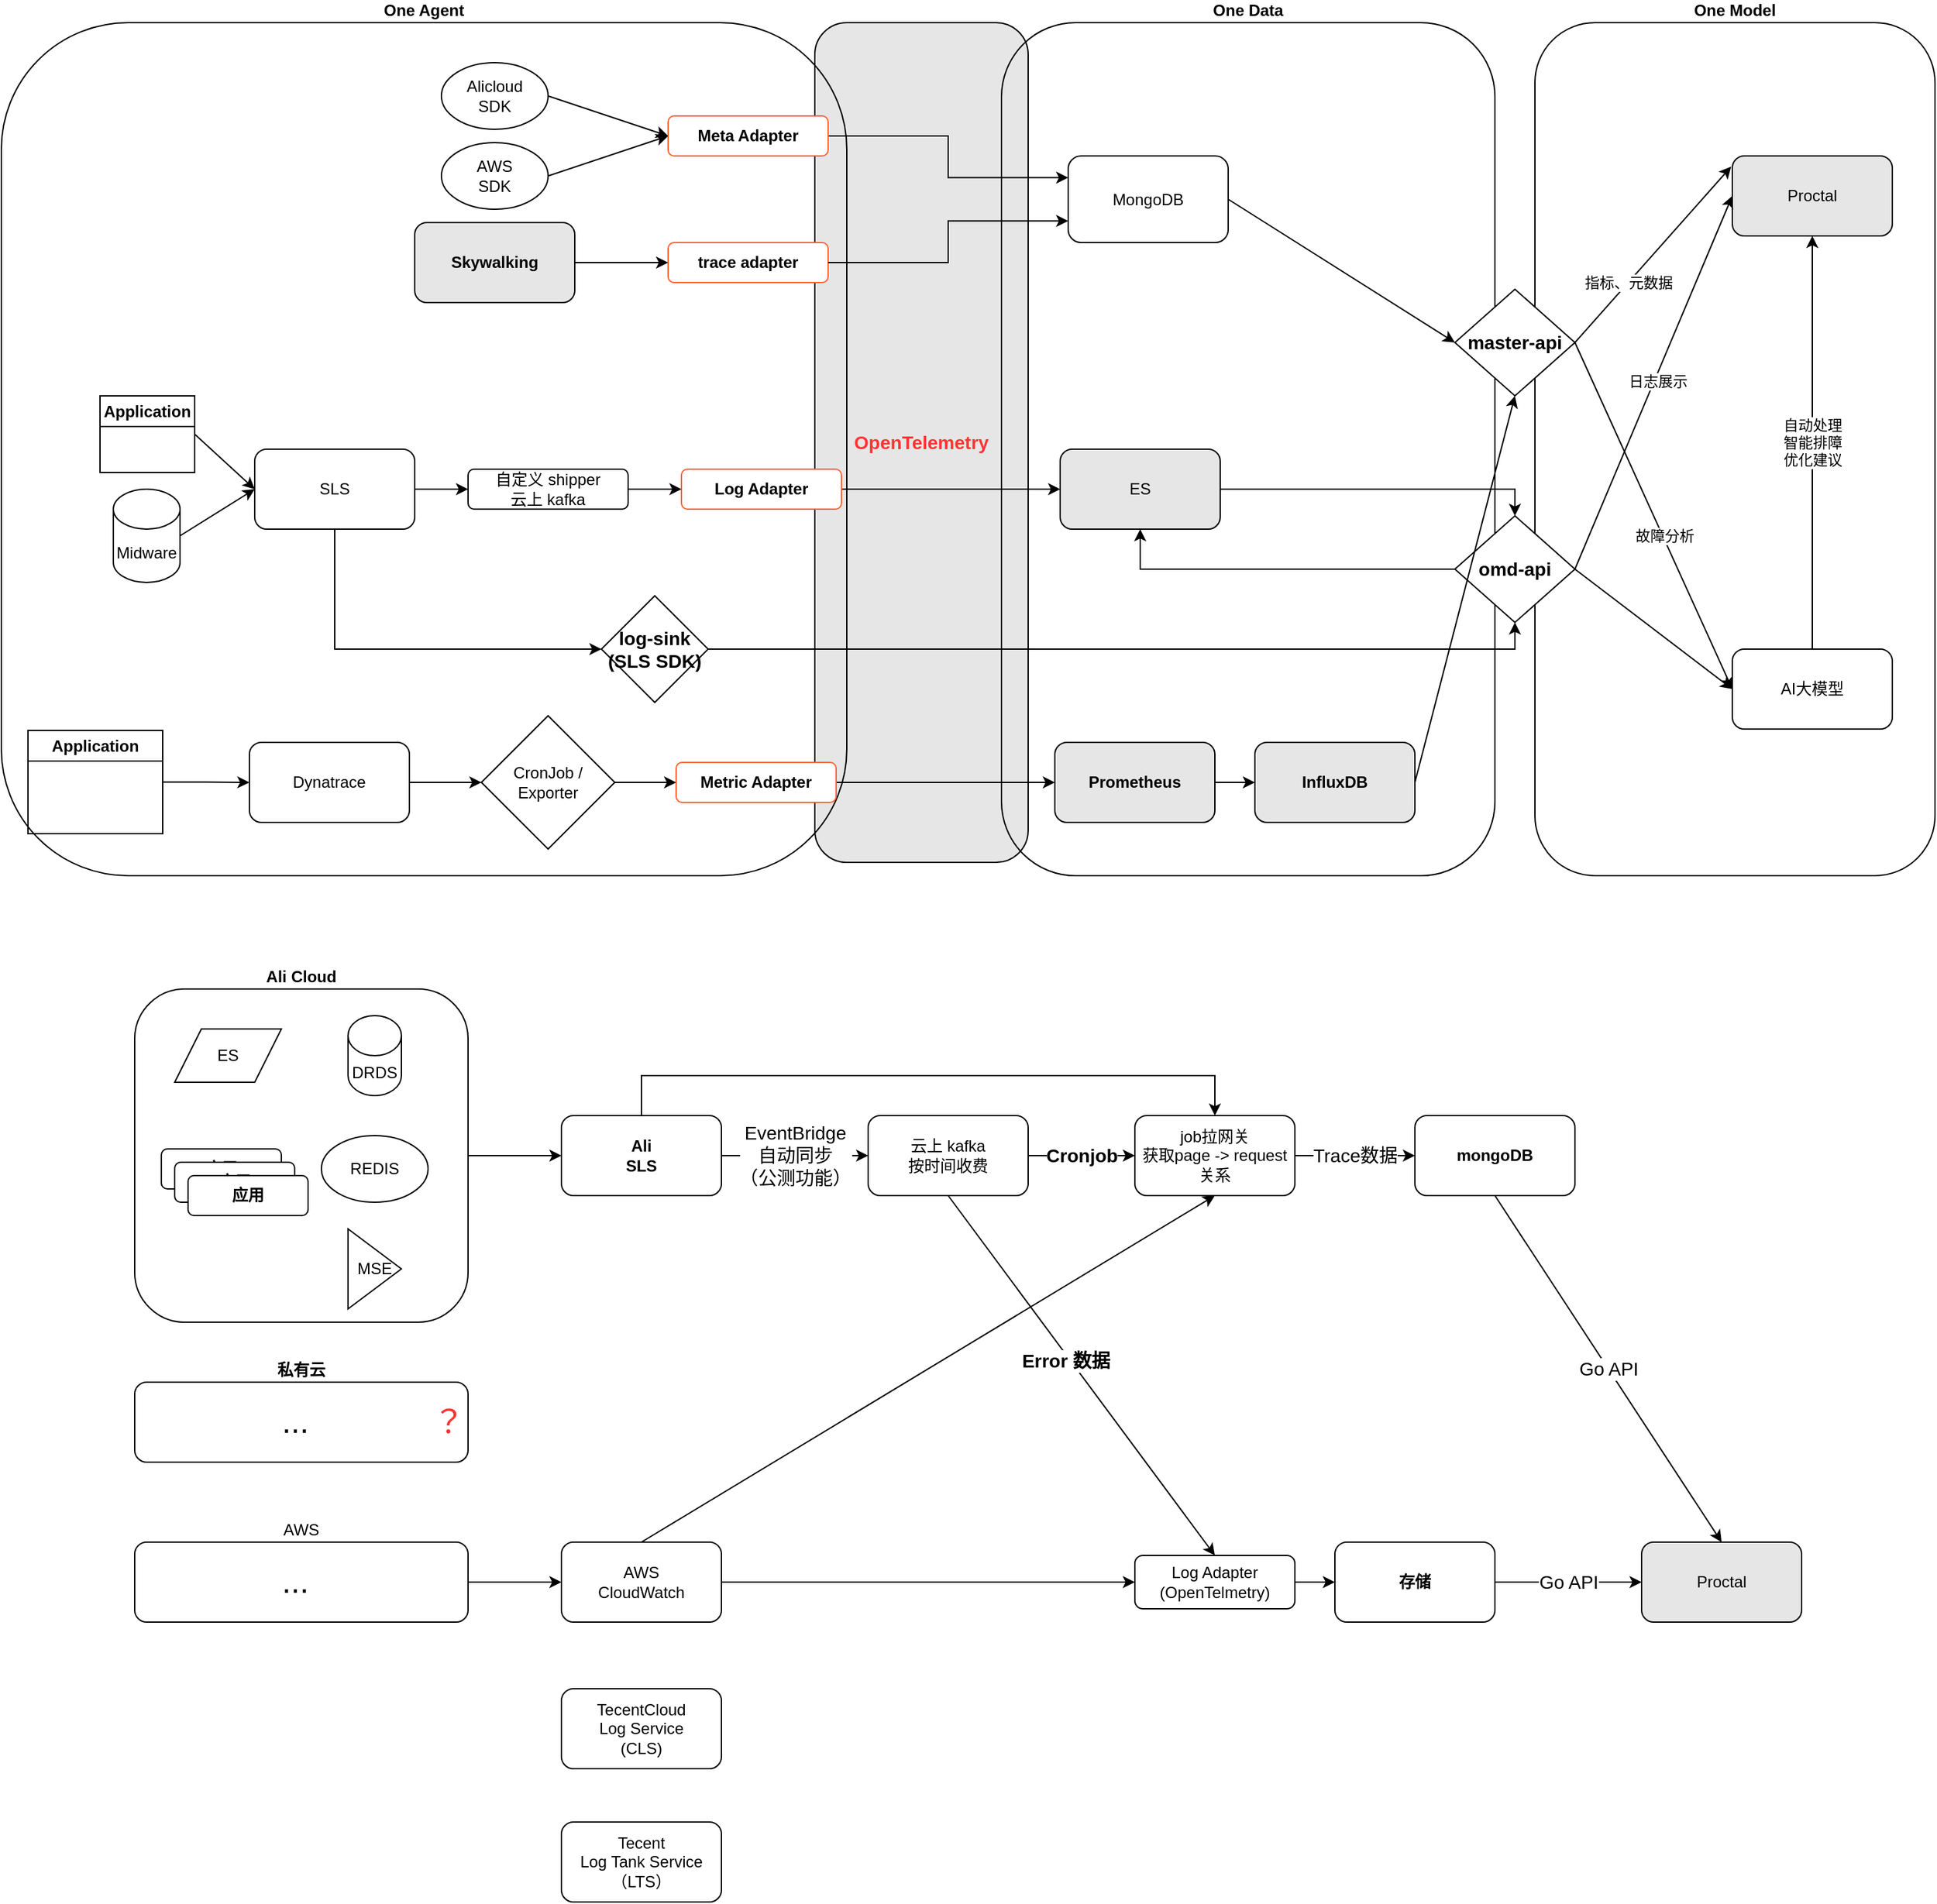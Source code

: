 <mxfile version="21.6.6" type="github">
  <diagram name="第 1 页" id="N1-KNFquu0YFQFn82y0o">
    <mxGraphModel dx="1802" dy="830" grid="1" gridSize="10" guides="0" tooltips="1" connect="1" arrows="1" fold="1" page="1" pageScale="1" pageWidth="827" pageHeight="1169" math="0" shadow="0">
      <root>
        <mxCell id="0" />
        <mxCell id="1" parent="0" />
        <mxCell id="Kcm9yG_U1b7y-MvVWpOY-38" style="edgeStyle=orthogonalEdgeStyle;rounded=0;orthogonalLoop=1;jettySize=auto;html=1;exitX=1;exitY=0.5;exitDx=0;exitDy=0;entryX=0;entryY=0.5;entryDx=0;entryDy=0;" parent="1" source="Kcm9yG_U1b7y-MvVWpOY-37" target="Kcm9yG_U1b7y-MvVWpOY-4" edge="1">
          <mxGeometry relative="1" as="geometry" />
        </mxCell>
        <mxCell id="Kcm9yG_U1b7y-MvVWpOY-37" value="Ali Cloud" style="rounded=1;whiteSpace=wrap;html=1;fillColor=none;labelPosition=center;verticalLabelPosition=top;align=center;verticalAlign=bottom;fontStyle=1" parent="1" vertex="1">
          <mxGeometry x="220" y="745" width="250" height="250" as="geometry" />
        </mxCell>
        <mxCell id="QkV-Cp4CuRcncDUJaHf6-18" value="OpenTelemetry" style="rounded=1;whiteSpace=wrap;html=1;fillColor=#E6E6E6;fontColor=#FF3333;fontStyle=1;fontSize=14;" parent="1" vertex="1">
          <mxGeometry x="730" y="20" width="160" height="630" as="geometry" />
        </mxCell>
        <mxCell id="QkV-Cp4CuRcncDUJaHf6-42" value="One Agent" style="rounded=1;whiteSpace=wrap;html=1;fillColor=none;labelPosition=center;verticalLabelPosition=top;align=center;verticalAlign=bottom;fontStyle=1" parent="1" vertex="1">
          <mxGeometry x="120" y="20" width="634" height="640" as="geometry" />
        </mxCell>
        <mxCell id="QkV-Cp4CuRcncDUJaHf6-33" value="One Data" style="rounded=1;whiteSpace=wrap;html=1;fillColor=none;labelPosition=center;verticalLabelPosition=top;align=center;verticalAlign=bottom;fontStyle=1;movable=1;resizable=1;rotatable=1;deletable=1;editable=1;locked=0;connectable=1;" parent="1" vertex="1">
          <mxGeometry x="870" y="20" width="370" height="640" as="geometry" />
        </mxCell>
        <mxCell id="QkV-Cp4CuRcncDUJaHf6-23" style="edgeStyle=orthogonalEdgeStyle;rounded=0;orthogonalLoop=1;jettySize=auto;html=1;exitX=1;exitY=0.5;exitDx=0;exitDy=0;entryX=0;entryY=0.5;entryDx=0;entryDy=0;" parent="1" source="QkV-Cp4CuRcncDUJaHf6-11" target="Uf4ihw__WMp9rh9Pb5De-17" edge="1">
          <mxGeometry relative="1" as="geometry">
            <mxPoint x="466" y="590" as="targetPoint" />
          </mxGeometry>
        </mxCell>
        <mxCell id="QkV-Cp4CuRcncDUJaHf6-11" value="Dynatrace" style="rounded=1;whiteSpace=wrap;html=1;" parent="1" vertex="1">
          <mxGeometry x="306" y="560" width="120" height="60" as="geometry" />
        </mxCell>
        <mxCell id="QkV-Cp4CuRcncDUJaHf6-15" style="edgeStyle=orthogonalEdgeStyle;rounded=0;orthogonalLoop=1;jettySize=auto;html=1;exitX=1;exitY=0.5;exitDx=0;exitDy=0;entryX=0;entryY=0.5;entryDx=0;entryDy=0;" parent="1" source="QkV-Cp4CuRcncDUJaHf6-14" target="QkV-Cp4CuRcncDUJaHf6-11" edge="1">
          <mxGeometry relative="1" as="geometry" />
        </mxCell>
        <mxCell id="QkV-Cp4CuRcncDUJaHf6-14" value="Application" style="swimlane;whiteSpace=wrap;html=1;" parent="1" vertex="1">
          <mxGeometry x="140" y="551" width="101" height="77.5" as="geometry" />
        </mxCell>
        <mxCell id="QkV-Cp4CuRcncDUJaHf6-58" style="edgeStyle=orthogonalEdgeStyle;rounded=0;orthogonalLoop=1;jettySize=auto;html=1;exitX=1;exitY=0.5;exitDx=0;exitDy=0;entryX=0;entryY=0.5;entryDx=0;entryDy=0;" parent="1" source="QkV-Cp4CuRcncDUJaHf6-19" target="QkV-Cp4CuRcncDUJaHf6-65" edge="1">
          <mxGeometry relative="1" as="geometry">
            <mxPoint x="800" y="590" as="targetPoint" />
          </mxGeometry>
        </mxCell>
        <mxCell id="QkV-Cp4CuRcncDUJaHf6-19" value="Metric Adapter" style="rounded=1;whiteSpace=wrap;html=1;fontStyle=1;strokeColor=#FF6130;" parent="1" vertex="1">
          <mxGeometry x="626" y="575" width="120" height="30" as="geometry" />
        </mxCell>
        <mxCell id="QkV-Cp4CuRcncDUJaHf6-24" style="edgeStyle=orthogonalEdgeStyle;rounded=0;orthogonalLoop=1;jettySize=auto;html=1;exitX=1;exitY=0.5;exitDx=0;exitDy=0;" parent="1" source="Uf4ihw__WMp9rh9Pb5De-17" target="QkV-Cp4CuRcncDUJaHf6-19" edge="1">
          <mxGeometry relative="1" as="geometry">
            <mxPoint x="586" y="590" as="sourcePoint" />
          </mxGeometry>
        </mxCell>
        <mxCell id="QkV-Cp4CuRcncDUJaHf6-35" value="One Model" style="rounded=1;whiteSpace=wrap;html=1;fillColor=none;labelPosition=center;verticalLabelPosition=top;align=center;verticalAlign=bottom;fontStyle=1" parent="1" vertex="1">
          <mxGeometry x="1270" y="20" width="300" height="640" as="geometry" />
        </mxCell>
        <mxCell id="QkV-Cp4CuRcncDUJaHf6-45" style="rounded=0;orthogonalLoop=1;jettySize=auto;html=1;exitX=1;exitY=0.5;exitDx=0;exitDy=0;entryX=0;entryY=0.5;entryDx=0;entryDy=0;" parent="1" source="Uf4ihw__WMp9rh9Pb5De-23" target="QkV-Cp4CuRcncDUJaHf6-44" edge="1">
          <mxGeometry relative="1" as="geometry">
            <mxPoint x="1310" y="370" as="sourcePoint" />
          </mxGeometry>
        </mxCell>
        <mxCell id="QkV-Cp4CuRcncDUJaHf6-39" value="Proctal" style="rounded=1;whiteSpace=wrap;html=1;fillColor=#E6E6E6;" parent="1" vertex="1">
          <mxGeometry x="1418" y="120" width="120" height="60" as="geometry" />
        </mxCell>
        <mxCell id="QkV-Cp4CuRcncDUJaHf6-47" value="自动处理&lt;br&gt;智能排障&lt;br&gt;优化建议" style="edgeStyle=orthogonalEdgeStyle;rounded=0;orthogonalLoop=1;jettySize=auto;html=1;exitX=0.5;exitY=0;exitDx=0;exitDy=0;entryX=0.5;entryY=1;entryDx=0;entryDy=0;" parent="1" source="QkV-Cp4CuRcncDUJaHf6-44" target="QkV-Cp4CuRcncDUJaHf6-39" edge="1">
          <mxGeometry relative="1" as="geometry" />
        </mxCell>
        <mxCell id="QkV-Cp4CuRcncDUJaHf6-44" value="AI大模型" style="rounded=1;whiteSpace=wrap;html=1;" parent="1" vertex="1">
          <mxGeometry x="1418" y="490" width="120" height="60" as="geometry" />
        </mxCell>
        <mxCell id="Uf4ihw__WMp9rh9Pb5De-7" style="edgeStyle=orthogonalEdgeStyle;rounded=0;orthogonalLoop=1;jettySize=auto;html=1;exitX=1;exitY=0.5;exitDx=0;exitDy=0;entryX=0;entryY=0.5;entryDx=0;entryDy=0;" edge="1" parent="1" source="QkV-Cp4CuRcncDUJaHf6-65" target="QkV-Cp4CuRcncDUJaHf6-66">
          <mxGeometry relative="1" as="geometry" />
        </mxCell>
        <mxCell id="QkV-Cp4CuRcncDUJaHf6-65" value="Prometheus" style="rounded=1;whiteSpace=wrap;html=1;fontStyle=1;fillColor=#E6E6E6;" parent="1" vertex="1">
          <mxGeometry x="910" y="560" width="120" height="60" as="geometry" />
        </mxCell>
        <mxCell id="QkV-Cp4CuRcncDUJaHf6-66" value="InfluxDB" style="rounded=1;whiteSpace=wrap;html=1;fontStyle=1;fillColor=#E6E6E6;" parent="1" vertex="1">
          <mxGeometry x="1060" y="560" width="120" height="60" as="geometry" />
        </mxCell>
        <mxCell id="Uf4ihw__WMp9rh9Pb5De-8" style="edgeStyle=orthogonalEdgeStyle;rounded=0;orthogonalLoop=1;jettySize=auto;html=1;exitX=1;exitY=0.5;exitDx=0;exitDy=0;entryX=0;entryY=0.5;entryDx=0;entryDy=0;" edge="1" parent="1" source="QkV-Cp4CuRcncDUJaHf6-1" target="LD9HQeWfLgGW2fzm7d1R-2">
          <mxGeometry relative="1" as="geometry" />
        </mxCell>
        <mxCell id="Uf4ihw__WMp9rh9Pb5De-21" style="edgeStyle=orthogonalEdgeStyle;rounded=0;orthogonalLoop=1;jettySize=auto;html=1;exitX=0.5;exitY=1;exitDx=0;exitDy=0;entryX=0;entryY=0.5;entryDx=0;entryDy=0;" edge="1" parent="1" source="QkV-Cp4CuRcncDUJaHf6-1" target="Uf4ihw__WMp9rh9Pb5De-20">
          <mxGeometry relative="1" as="geometry" />
        </mxCell>
        <mxCell id="QkV-Cp4CuRcncDUJaHf6-1" value="SLS" style="rounded=1;whiteSpace=wrap;html=1;fontStyle=0" parent="1" vertex="1">
          <mxGeometry x="310" y="340" width="120" height="60" as="geometry" />
        </mxCell>
        <mxCell id="Uf4ihw__WMp9rh9Pb5De-30" style="edgeStyle=orthogonalEdgeStyle;rounded=0;orthogonalLoop=1;jettySize=auto;html=1;exitX=1;exitY=0.5;exitDx=0;exitDy=0;entryX=0.5;entryY=0;entryDx=0;entryDy=0;" edge="1" parent="1" source="QkV-Cp4CuRcncDUJaHf6-67" target="Uf4ihw__WMp9rh9Pb5De-23">
          <mxGeometry relative="1" as="geometry" />
        </mxCell>
        <mxCell id="QkV-Cp4CuRcncDUJaHf6-67" value="ES" style="rounded=1;whiteSpace=wrap;html=1;fillColor=#E6E6E6;" parent="1" vertex="1">
          <mxGeometry x="914" y="340" width="120" height="60" as="geometry" />
        </mxCell>
        <mxCell id="QkV-Cp4CuRcncDUJaHf6-69" style="edgeStyle=orthogonalEdgeStyle;rounded=0;orthogonalLoop=1;jettySize=auto;html=1;exitX=1;exitY=0.5;exitDx=0;exitDy=0;entryX=0;entryY=0.5;entryDx=0;entryDy=0;" parent="1" source="LD9HQeWfLgGW2fzm7d1R-1" target="QkV-Cp4CuRcncDUJaHf6-67" edge="1">
          <mxGeometry relative="1" as="geometry">
            <mxPoint x="780" y="283" as="sourcePoint" />
          </mxGeometry>
        </mxCell>
        <mxCell id="LD9HQeWfLgGW2fzm7d1R-1" value="Log Adapter" style="rounded=1;whiteSpace=wrap;html=1;fontStyle=1;strokeColor=#FF6130;" parent="1" vertex="1">
          <mxGeometry x="630" y="355" width="120" height="30" as="geometry" />
        </mxCell>
        <mxCell id="LD9HQeWfLgGW2fzm7d1R-9" style="edgeStyle=orthogonalEdgeStyle;rounded=0;orthogonalLoop=1;jettySize=auto;html=1;exitX=1;exitY=0.5;exitDx=0;exitDy=0;entryX=0;entryY=0.5;entryDx=0;entryDy=0;" parent="1" source="LD9HQeWfLgGW2fzm7d1R-2" target="LD9HQeWfLgGW2fzm7d1R-1" edge="1">
          <mxGeometry relative="1" as="geometry" />
        </mxCell>
        <mxCell id="LD9HQeWfLgGW2fzm7d1R-2" value="自定义 shipper&lt;br&gt;云上 kafka" style="rounded=1;whiteSpace=wrap;html=1;" parent="1" vertex="1">
          <mxGeometry x="470" y="355" width="120" height="30" as="geometry" />
        </mxCell>
        <mxCell id="QkV-Cp4CuRcncDUJaHf6-59" value="Skywalking" style="rounded=1;whiteSpace=wrap;html=1;fontStyle=1;fillColor=#E6E6E6;" parent="1" vertex="1">
          <mxGeometry x="430" y="170" width="120" height="60" as="geometry" />
        </mxCell>
        <mxCell id="QkV-Cp4CuRcncDUJaHf6-61" value="trace adapter" style="rounded=1;whiteSpace=wrap;html=1;fontStyle=1;strokeColor=#FF6130;" parent="1" vertex="1">
          <mxGeometry x="620" y="185" width="120" height="30" as="geometry" />
        </mxCell>
        <mxCell id="Uf4ihw__WMp9rh9Pb5De-26" style="rounded=0;orthogonalLoop=1;jettySize=auto;html=1;exitX=1;exitY=0.5;exitDx=0;exitDy=0;entryX=-0.007;entryY=0.133;entryDx=0;entryDy=0;entryPerimeter=0;" edge="1" parent="1" source="Uf4ihw__WMp9rh9Pb5De-34" target="QkV-Cp4CuRcncDUJaHf6-39">
          <mxGeometry relative="1" as="geometry">
            <mxPoint x="1300" y="152" as="sourcePoint" />
          </mxGeometry>
        </mxCell>
        <mxCell id="Uf4ihw__WMp9rh9Pb5De-37" value="指标、元数据" style="edgeLabel;html=1;align=center;verticalAlign=middle;resizable=0;points=[];" vertex="1" connectable="0" parent="Uf4ihw__WMp9rh9Pb5De-26">
          <mxGeometry x="-0.328" y="-1" relative="1" as="geometry">
            <mxPoint y="-1" as="offset" />
          </mxGeometry>
        </mxCell>
        <mxCell id="QkV-Cp4CuRcncDUJaHf6-64" value="MongoDB" style="rounded=1;whiteSpace=wrap;html=1;" parent="1" vertex="1">
          <mxGeometry x="920" y="120" width="120" height="65" as="geometry" />
        </mxCell>
        <mxCell id="QkV-Cp4CuRcncDUJaHf6-62" style="edgeStyle=orthogonalEdgeStyle;rounded=0;orthogonalLoop=1;jettySize=auto;html=1;exitX=1;exitY=0.5;exitDx=0;exitDy=0;entryX=0;entryY=0.5;entryDx=0;entryDy=0;" parent="1" source="QkV-Cp4CuRcncDUJaHf6-59" target="QkV-Cp4CuRcncDUJaHf6-61" edge="1">
          <mxGeometry relative="1" as="geometry" />
        </mxCell>
        <mxCell id="QkV-Cp4CuRcncDUJaHf6-70" style="edgeStyle=orthogonalEdgeStyle;rounded=0;orthogonalLoop=1;jettySize=auto;html=1;exitX=1;exitY=0.5;exitDx=0;exitDy=0;entryX=0;entryY=0.75;entryDx=0;entryDy=0;" parent="1" source="QkV-Cp4CuRcncDUJaHf6-61" target="QkV-Cp4CuRcncDUJaHf6-64" edge="1">
          <mxGeometry relative="1" as="geometry" />
        </mxCell>
        <mxCell id="QkV-Cp4CuRcncDUJaHf6-71" style="rounded=0;orthogonalLoop=1;jettySize=auto;html=1;exitX=1;exitY=0.5;exitDx=0;exitDy=0;entryX=0;entryY=0.5;entryDx=0;entryDy=0;" parent="1" source="QkV-Cp4CuRcncDUJaHf6-64" target="Uf4ihw__WMp9rh9Pb5De-34" edge="1">
          <mxGeometry relative="1" as="geometry">
            <mxPoint x="1200" y="152" as="targetPoint" />
          </mxGeometry>
        </mxCell>
        <mxCell id="QkV-Cp4CuRcncDUJaHf6-54" style="edgeStyle=orthogonalEdgeStyle;rounded=0;orthogonalLoop=1;jettySize=auto;html=1;exitX=1;exitY=0.5;exitDx=0;exitDy=0;entryX=0;entryY=0.5;entryDx=0;entryDy=0;" parent="1" target="QkV-Cp4CuRcncDUJaHf6-53" edge="1">
          <mxGeometry relative="1" as="geometry">
            <mxPoint x="1140" y="513" as="sourcePoint" />
          </mxGeometry>
        </mxCell>
        <mxCell id="Kcm9yG_U1b7y-MvVWpOY-3" value="ES" style="shape=parallelogram;perimeter=parallelogramPerimeter;whiteSpace=wrap;html=1;fixedSize=1;container=0;" parent="1" vertex="1">
          <mxGeometry x="250" y="775" width="80" height="40" as="geometry" />
        </mxCell>
        <mxCell id="Kcm9yG_U1b7y-MvVWpOY-56" style="edgeStyle=orthogonalEdgeStyle;rounded=0;orthogonalLoop=1;jettySize=auto;html=1;exitX=0.5;exitY=0;exitDx=0;exitDy=0;entryX=0.5;entryY=0;entryDx=0;entryDy=0;" parent="1" source="Kcm9yG_U1b7y-MvVWpOY-4" target="Kcm9yG_U1b7y-MvVWpOY-32" edge="1">
          <mxGeometry relative="1" as="geometry">
            <Array as="points">
              <mxPoint x="600" y="810" />
              <mxPoint x="1030" y="810" />
            </Array>
          </mxGeometry>
        </mxCell>
        <mxCell id="Kcm9yG_U1b7y-MvVWpOY-4" value="Ali&lt;br&gt;SLS" style="rounded=1;whiteSpace=wrap;html=1;fontStyle=1" parent="1" vertex="1">
          <mxGeometry x="540" y="840" width="120" height="60" as="geometry" />
        </mxCell>
        <mxCell id="Kcm9yG_U1b7y-MvVWpOY-5" value="DRDS" style="shape=cylinder3;whiteSpace=wrap;html=1;boundedLbl=1;backgroundOutline=1;size=15;" parent="1" vertex="1">
          <mxGeometry x="380" y="765" width="40" height="60" as="geometry" />
        </mxCell>
        <mxCell id="Kcm9yG_U1b7y-MvVWpOY-6" value="REDIS" style="ellipse;whiteSpace=wrap;html=1;" parent="1" vertex="1">
          <mxGeometry x="360" y="855" width="80" height="50" as="geometry" />
        </mxCell>
        <mxCell id="Kcm9yG_U1b7y-MvVWpOY-7" value="MSE" style="triangle;whiteSpace=wrap;html=1;" parent="1" vertex="1">
          <mxGeometry x="380" y="925" width="40" height="60" as="geometry" />
        </mxCell>
        <mxCell id="Kcm9yG_U1b7y-MvVWpOY-11" value="EventBridge&lt;br style=&quot;font-size: 14px;&quot;&gt;自动同步&lt;br style=&quot;font-size: 14px;&quot;&gt;（公测功能）" style="edgeStyle=orthogonalEdgeStyle;rounded=0;orthogonalLoop=1;jettySize=auto;html=1;exitX=1;exitY=0.5;exitDx=0;exitDy=0;entryX=0;entryY=0.5;entryDx=0;entryDy=0;fontSize=14;" parent="1" source="Kcm9yG_U1b7y-MvVWpOY-4" target="Kcm9yG_U1b7y-MvVWpOY-14" edge="1">
          <mxGeometry relative="1" as="geometry">
            <mxPoint x="690" y="970" as="targetPoint" />
          </mxGeometry>
        </mxCell>
        <mxCell id="Kcm9yG_U1b7y-MvVWpOY-47" value="&lt;font style=&quot;font-size: 14px;&quot;&gt;Go API&lt;/font&gt;" style="edgeStyle=orthogonalEdgeStyle;rounded=0;orthogonalLoop=1;jettySize=auto;html=1;entryX=0;entryY=0.5;entryDx=0;entryDy=0;exitX=1;exitY=0.5;exitDx=0;exitDy=0;" parent="1" source="Kcm9yG_U1b7y-MvVWpOY-58" target="Kcm9yG_U1b7y-MvVWpOY-46" edge="1">
          <mxGeometry relative="1" as="geometry">
            <mxPoint x="1230" y="1190" as="sourcePoint" />
          </mxGeometry>
        </mxCell>
        <mxCell id="Kcm9yG_U1b7y-MvVWpOY-59" style="edgeStyle=orthogonalEdgeStyle;rounded=0;orthogonalLoop=1;jettySize=auto;html=1;exitX=1;exitY=0.5;exitDx=0;exitDy=0;entryX=0;entryY=0.5;entryDx=0;entryDy=0;" parent="1" source="Kcm9yG_U1b7y-MvVWpOY-12" target="Kcm9yG_U1b7y-MvVWpOY-58" edge="1">
          <mxGeometry relative="1" as="geometry" />
        </mxCell>
        <mxCell id="Kcm9yG_U1b7y-MvVWpOY-12" value="Log Adapter&lt;br&gt;(OpenTelmetry)" style="rounded=1;whiteSpace=wrap;html=1;" parent="1" vertex="1">
          <mxGeometry x="970" y="1170" width="120" height="40" as="geometry" />
        </mxCell>
        <mxCell id="Kcm9yG_U1b7y-MvVWpOY-13" style="rounded=0;orthogonalLoop=1;jettySize=auto;html=1;exitX=0.5;exitY=1;exitDx=0;exitDy=0;entryX=0.5;entryY=0;entryDx=0;entryDy=0;" parent="1" source="Kcm9yG_U1b7y-MvVWpOY-14" target="Kcm9yG_U1b7y-MvVWpOY-12" edge="1">
          <mxGeometry relative="1" as="geometry" />
        </mxCell>
        <mxCell id="Kcm9yG_U1b7y-MvVWpOY-27" value="Error 数据" style="edgeLabel;html=1;align=center;verticalAlign=middle;resizable=0;points=[];fontStyle=1;fontSize=14;" parent="Kcm9yG_U1b7y-MvVWpOY-13" vertex="1" connectable="0">
          <mxGeometry x="-0.098" y="-4" relative="1" as="geometry">
            <mxPoint x="1" as="offset" />
          </mxGeometry>
        </mxCell>
        <mxCell id="Kcm9yG_U1b7y-MvVWpOY-33" value="Cronjob" style="edgeStyle=orthogonalEdgeStyle;rounded=0;orthogonalLoop=1;jettySize=auto;html=1;exitX=1;exitY=0.5;exitDx=0;exitDy=0;entryX=0;entryY=0.5;entryDx=0;entryDy=0;fontStyle=1;fontSize=14;" parent="1" source="Kcm9yG_U1b7y-MvVWpOY-14" target="Kcm9yG_U1b7y-MvVWpOY-32" edge="1">
          <mxGeometry relative="1" as="geometry" />
        </mxCell>
        <mxCell id="Kcm9yG_U1b7y-MvVWpOY-14" value="云上 kafka&lt;br&gt;按时间收费" style="rounded=1;whiteSpace=wrap;html=1;" parent="1" vertex="1">
          <mxGeometry x="770" y="840" width="120" height="60" as="geometry" />
        </mxCell>
        <mxCell id="Kcm9yG_U1b7y-MvVWpOY-17" value="" style="edgeStyle=orthogonalEdgeStyle;rounded=0;orthogonalLoop=1;jettySize=auto;html=1;exitX=1;exitY=0.5;exitDx=0;exitDy=0;entryX=0;entryY=0.5;entryDx=0;entryDy=0;fontSize=14;" parent="1" source="Kcm9yG_U1b7y-MvVWpOY-15" target="Kcm9yG_U1b7y-MvVWpOY-12" edge="1">
          <mxGeometry relative="1" as="geometry" />
        </mxCell>
        <mxCell id="Kcm9yG_U1b7y-MvVWpOY-57" style="rounded=0;orthogonalLoop=1;jettySize=auto;html=1;exitX=0.5;exitY=0;exitDx=0;exitDy=0;entryX=0.5;entryY=1;entryDx=0;entryDy=0;" parent="1" source="Kcm9yG_U1b7y-MvVWpOY-15" target="Kcm9yG_U1b7y-MvVWpOY-32" edge="1">
          <mxGeometry relative="1" as="geometry" />
        </mxCell>
        <mxCell id="Kcm9yG_U1b7y-MvVWpOY-15" value="AWS&lt;br&gt;CloudWatch" style="rounded=1;whiteSpace=wrap;html=1;fontStyle=0" parent="1" vertex="1">
          <mxGeometry x="540" y="1160" width="120" height="60" as="geometry" />
        </mxCell>
        <mxCell id="Kcm9yG_U1b7y-MvVWpOY-18" value="TecentCloud &lt;br&gt;Log Service&lt;br&gt;(CLS)" style="rounded=1;whiteSpace=wrap;html=1;fontStyle=0" parent="1" vertex="1">
          <mxGeometry x="540" y="1270" width="120" height="60" as="geometry" />
        </mxCell>
        <mxCell id="Kcm9yG_U1b7y-MvVWpOY-19" value="Tecent&lt;br&gt;Log Tank Service&lt;br&gt;（LTS）" style="rounded=1;whiteSpace=wrap;html=1;fontStyle=0" parent="1" vertex="1">
          <mxGeometry x="540" y="1370" width="120" height="60" as="geometry" />
        </mxCell>
        <mxCell id="Kcm9yG_U1b7y-MvVWpOY-21" value="应用" style="rounded=1;whiteSpace=wrap;html=1;fontStyle=1" parent="1" vertex="1">
          <mxGeometry x="240" y="865" width="90" height="30" as="geometry" />
        </mxCell>
        <mxCell id="Kcm9yG_U1b7y-MvVWpOY-30" value="应用" style="rounded=1;whiteSpace=wrap;html=1;fontStyle=1" parent="1" vertex="1">
          <mxGeometry x="250" y="875" width="90" height="30" as="geometry" />
        </mxCell>
        <mxCell id="Kcm9yG_U1b7y-MvVWpOY-31" value="应用" style="rounded=1;whiteSpace=wrap;html=1;fontStyle=1" parent="1" vertex="1">
          <mxGeometry x="260" y="885" width="90" height="30" as="geometry" />
        </mxCell>
        <mxCell id="Kcm9yG_U1b7y-MvVWpOY-36" value="Trace数据" style="edgeStyle=orthogonalEdgeStyle;rounded=0;orthogonalLoop=1;jettySize=auto;html=1;exitX=1;exitY=0.5;exitDx=0;exitDy=0;entryX=0;entryY=0.5;entryDx=0;entryDy=0;fontSize=14;" parent="1" source="Kcm9yG_U1b7y-MvVWpOY-32" target="Kcm9yG_U1b7y-MvVWpOY-35" edge="1">
          <mxGeometry relative="1" as="geometry" />
        </mxCell>
        <mxCell id="Kcm9yG_U1b7y-MvVWpOY-32" value="job拉网关&lt;br&gt;获取page -&amp;gt; request&lt;br&gt;关系" style="rounded=1;whiteSpace=wrap;html=1;" parent="1" vertex="1">
          <mxGeometry x="970" y="840" width="120" height="60" as="geometry" />
        </mxCell>
        <mxCell id="Kcm9yG_U1b7y-MvVWpOY-48" value="&lt;font style=&quot;font-size: 14px;&quot;&gt;Go API&lt;/font&gt;" style="rounded=0;orthogonalLoop=1;jettySize=auto;html=1;exitX=0.5;exitY=1;exitDx=0;exitDy=0;entryX=0.5;entryY=0;entryDx=0;entryDy=0;" parent="1" source="Kcm9yG_U1b7y-MvVWpOY-35" target="Kcm9yG_U1b7y-MvVWpOY-46" edge="1">
          <mxGeometry relative="1" as="geometry" />
        </mxCell>
        <mxCell id="Kcm9yG_U1b7y-MvVWpOY-35" value="mongoDB" style="rounded=1;whiteSpace=wrap;html=1;fontStyle=1" parent="1" vertex="1">
          <mxGeometry x="1180" y="840" width="120" height="60" as="geometry" />
        </mxCell>
        <mxCell id="Kcm9yG_U1b7y-MvVWpOY-39" value="私有云" style="rounded=1;whiteSpace=wrap;html=1;fillColor=none;labelPosition=center;verticalLabelPosition=top;align=center;verticalAlign=bottom;fontStyle=1" parent="1" vertex="1">
          <mxGeometry x="220" y="1040" width="250" height="60" as="geometry" />
        </mxCell>
        <mxCell id="Kcm9yG_U1b7y-MvVWpOY-44" style="edgeStyle=orthogonalEdgeStyle;rounded=0;orthogonalLoop=1;jettySize=auto;html=1;exitX=1;exitY=0.5;exitDx=0;exitDy=0;entryX=0;entryY=0.5;entryDx=0;entryDy=0;" parent="1" source="Kcm9yG_U1b7y-MvVWpOY-41" target="Kcm9yG_U1b7y-MvVWpOY-15" edge="1">
          <mxGeometry relative="1" as="geometry" />
        </mxCell>
        <mxCell id="Kcm9yG_U1b7y-MvVWpOY-41" value="AWS" style="rounded=1;whiteSpace=wrap;html=1;fillColor=none;labelPosition=center;verticalLabelPosition=top;align=center;verticalAlign=bottom;fontStyle=0" parent="1" vertex="1">
          <mxGeometry x="220" y="1160" width="250" height="60" as="geometry" />
        </mxCell>
        <mxCell id="Kcm9yG_U1b7y-MvVWpOY-42" value="&lt;font style=&quot;font-size: 24px;&quot;&gt;...&lt;/font&gt;" style="text;html=1;align=center;verticalAlign=middle;resizable=0;points=[];autosize=1;strokeColor=none;fillColor=none;" parent="1" vertex="1">
          <mxGeometry x="320" y="1050" width="40" height="40" as="geometry" />
        </mxCell>
        <mxCell id="Kcm9yG_U1b7y-MvVWpOY-43" value="&lt;font style=&quot;font-size: 24px;&quot;&gt;...&lt;/font&gt;" style="text;html=1;align=center;verticalAlign=middle;resizable=0;points=[];autosize=1;strokeColor=none;fillColor=none;" parent="1" vertex="1">
          <mxGeometry x="320" y="1170" width="40" height="40" as="geometry" />
        </mxCell>
        <mxCell id="Kcm9yG_U1b7y-MvVWpOY-46" value="Proctal" style="rounded=1;whiteSpace=wrap;html=1;fillColor=#E6E6E6;" parent="1" vertex="1">
          <mxGeometry x="1350" y="1160" width="120" height="60" as="geometry" />
        </mxCell>
        <mxCell id="Kcm9yG_U1b7y-MvVWpOY-52" value="&lt;font color=&quot;#ff3333&quot; style=&quot;font-size: 24px;&quot;&gt;？&lt;/font&gt;" style="text;html=1;align=center;verticalAlign=middle;resizable=0;points=[];autosize=1;strokeColor=none;fillColor=none;" parent="1" vertex="1">
          <mxGeometry x="430" y="1050" width="50" height="40" as="geometry" />
        </mxCell>
        <mxCell id="Kcm9yG_U1b7y-MvVWpOY-58" value="存储" style="rounded=1;whiteSpace=wrap;html=1;fontStyle=1" parent="1" vertex="1">
          <mxGeometry x="1120" y="1160" width="120" height="60" as="geometry" />
        </mxCell>
        <mxCell id="Uf4ihw__WMp9rh9Pb5De-25" style="edgeStyle=orthogonalEdgeStyle;rounded=0;orthogonalLoop=1;jettySize=auto;html=1;exitX=1;exitY=0.5;exitDx=0;exitDy=0;entryX=0;entryY=0.25;entryDx=0;entryDy=0;" edge="1" parent="1" source="Uf4ihw__WMp9rh9Pb5De-1" target="QkV-Cp4CuRcncDUJaHf6-64">
          <mxGeometry relative="1" as="geometry" />
        </mxCell>
        <mxCell id="Uf4ihw__WMp9rh9Pb5De-1" value="Meta Adapter" style="rounded=1;whiteSpace=wrap;html=1;fontStyle=1;strokeColor=#FF6130;" vertex="1" parent="1">
          <mxGeometry x="620" y="90" width="120" height="30" as="geometry" />
        </mxCell>
        <mxCell id="Uf4ihw__WMp9rh9Pb5De-5" style="rounded=0;orthogonalLoop=1;jettySize=auto;html=1;exitX=1;exitY=0.5;exitDx=0;exitDy=0;entryX=0;entryY=0.5;entryDx=0;entryDy=0;" edge="1" parent="1" source="Uf4ihw__WMp9rh9Pb5De-13" target="Uf4ihw__WMp9rh9Pb5De-1">
          <mxGeometry relative="1" as="geometry">
            <mxPoint x="530" y="77.5" as="sourcePoint" />
          </mxGeometry>
        </mxCell>
        <mxCell id="Uf4ihw__WMp9rh9Pb5De-6" style="rounded=0;orthogonalLoop=1;jettySize=auto;html=1;exitX=1;exitY=0.5;exitDx=0;exitDy=0;entryX=0;entryY=0.5;entryDx=0;entryDy=0;" edge="1" parent="1" source="Uf4ihw__WMp9rh9Pb5De-14" target="Uf4ihw__WMp9rh9Pb5De-1">
          <mxGeometry relative="1" as="geometry">
            <mxPoint x="541" y="138.75" as="sourcePoint" />
          </mxGeometry>
        </mxCell>
        <mxCell id="Uf4ihw__WMp9rh9Pb5De-12" style="rounded=0;orthogonalLoop=1;jettySize=auto;html=1;exitX=1;exitY=0.5;exitDx=0;exitDy=0;exitPerimeter=0;entryX=0;entryY=0.5;entryDx=0;entryDy=0;" edge="1" parent="1" source="Uf4ihw__WMp9rh9Pb5De-9" target="QkV-Cp4CuRcncDUJaHf6-1">
          <mxGeometry relative="1" as="geometry">
            <mxPoint x="310" y="400" as="targetPoint" />
          </mxGeometry>
        </mxCell>
        <mxCell id="Uf4ihw__WMp9rh9Pb5De-9" value="Midware" style="shape=cylinder3;whiteSpace=wrap;html=1;boundedLbl=1;backgroundOutline=1;size=15;" vertex="1" parent="1">
          <mxGeometry x="204" y="370" width="50" height="70" as="geometry" />
        </mxCell>
        <mxCell id="Uf4ihw__WMp9rh9Pb5De-11" style="rounded=0;orthogonalLoop=1;jettySize=auto;html=1;exitX=1;exitY=0.5;exitDx=0;exitDy=0;entryX=0;entryY=0.5;entryDx=0;entryDy=0;" edge="1" parent="1" source="Uf4ihw__WMp9rh9Pb5De-10" target="QkV-Cp4CuRcncDUJaHf6-1">
          <mxGeometry relative="1" as="geometry" />
        </mxCell>
        <mxCell id="Uf4ihw__WMp9rh9Pb5De-10" value="Application" style="swimlane;whiteSpace=wrap;html=1;" vertex="1" parent="1">
          <mxGeometry x="194" y="300" width="71" height="57.5" as="geometry" />
        </mxCell>
        <mxCell id="Uf4ihw__WMp9rh9Pb5De-13" value="Alicloud&lt;br&gt;SDK" style="ellipse;whiteSpace=wrap;html=1;" vertex="1" parent="1">
          <mxGeometry x="450" y="50" width="80" height="50" as="geometry" />
        </mxCell>
        <mxCell id="Uf4ihw__WMp9rh9Pb5De-14" value="AWS&lt;br&gt;SDK" style="ellipse;whiteSpace=wrap;html=1;" vertex="1" parent="1">
          <mxGeometry x="450" y="110" width="80" height="50" as="geometry" />
        </mxCell>
        <mxCell id="Uf4ihw__WMp9rh9Pb5De-17" value="CronJob /&lt;br style=&quot;border-color: var(--border-color);&quot;&gt;Exporter" style="rhombus;whiteSpace=wrap;html=1;" vertex="1" parent="1">
          <mxGeometry x="480" y="540" width="100" height="100" as="geometry" />
        </mxCell>
        <mxCell id="Uf4ihw__WMp9rh9Pb5De-20" value="&lt;font style=&quot;font-size: 14px;&quot;&gt;log-sink&lt;br&gt;(SLS SDK)&lt;br&gt;&lt;/font&gt;" style="rhombus;whiteSpace=wrap;html=1;fontStyle=1" vertex="1" parent="1">
          <mxGeometry x="570" y="450" width="80" height="80" as="geometry" />
        </mxCell>
        <mxCell id="Uf4ihw__WMp9rh9Pb5De-22" style="edgeStyle=orthogonalEdgeStyle;rounded=0;orthogonalLoop=1;jettySize=auto;html=1;exitX=1;exitY=0.5;exitDx=0;exitDy=0;entryX=0.5;entryY=1;entryDx=0;entryDy=0;" edge="1" parent="1" source="Uf4ihw__WMp9rh9Pb5De-20" target="Uf4ihw__WMp9rh9Pb5De-23">
          <mxGeometry relative="1" as="geometry" />
        </mxCell>
        <mxCell id="Uf4ihw__WMp9rh9Pb5De-29" style="edgeStyle=orthogonalEdgeStyle;rounded=0;orthogonalLoop=1;jettySize=auto;html=1;exitX=0;exitY=0.5;exitDx=0;exitDy=0;entryX=0.5;entryY=1;entryDx=0;entryDy=0;" edge="1" parent="1" source="Uf4ihw__WMp9rh9Pb5De-23" target="QkV-Cp4CuRcncDUJaHf6-67">
          <mxGeometry relative="1" as="geometry" />
        </mxCell>
        <mxCell id="Uf4ihw__WMp9rh9Pb5De-31" style="rounded=0;orthogonalLoop=1;jettySize=auto;html=1;exitX=1;exitY=0.5;exitDx=0;exitDy=0;entryX=0;entryY=0.5;entryDx=0;entryDy=0;" edge="1" parent="1" source="Uf4ihw__WMp9rh9Pb5De-23" target="QkV-Cp4CuRcncDUJaHf6-39">
          <mxGeometry relative="1" as="geometry" />
        </mxCell>
        <mxCell id="Uf4ihw__WMp9rh9Pb5De-38" value="日志展示" style="edgeLabel;html=1;align=center;verticalAlign=middle;resizable=0;points=[];" vertex="1" connectable="0" parent="Uf4ihw__WMp9rh9Pb5De-31">
          <mxGeometry x="0.013" y="-2" relative="1" as="geometry">
            <mxPoint as="offset" />
          </mxGeometry>
        </mxCell>
        <mxCell id="Uf4ihw__WMp9rh9Pb5De-23" value="&lt;span style=&quot;font-size: 14px;&quot;&gt;omd-api&lt;/span&gt;" style="rhombus;whiteSpace=wrap;html=1;fontStyle=1" vertex="1" parent="1">
          <mxGeometry x="1210" y="390" width="90" height="80" as="geometry" />
        </mxCell>
        <mxCell id="Uf4ihw__WMp9rh9Pb5De-36" style="rounded=0;orthogonalLoop=1;jettySize=auto;html=1;exitX=1;exitY=0.5;exitDx=0;exitDy=0;entryX=0;entryY=0.5;entryDx=0;entryDy=0;" edge="1" parent="1" source="Uf4ihw__WMp9rh9Pb5De-34" target="QkV-Cp4CuRcncDUJaHf6-44">
          <mxGeometry relative="1" as="geometry" />
        </mxCell>
        <mxCell id="Uf4ihw__WMp9rh9Pb5De-39" value="故障分析" style="edgeLabel;html=1;align=center;verticalAlign=middle;resizable=0;points=[];" vertex="1" connectable="0" parent="Uf4ihw__WMp9rh9Pb5De-36">
          <mxGeometry x="0.125" relative="1" as="geometry">
            <mxPoint y="-1" as="offset" />
          </mxGeometry>
        </mxCell>
        <mxCell id="Uf4ihw__WMp9rh9Pb5De-34" value="&lt;span style=&quot;font-size: 14px;&quot;&gt;master-api&lt;/span&gt;" style="rhombus;whiteSpace=wrap;html=1;fontStyle=1" vertex="1" parent="1">
          <mxGeometry x="1210" y="220" width="90" height="80" as="geometry" />
        </mxCell>
        <mxCell id="Uf4ihw__WMp9rh9Pb5De-35" style="rounded=0;orthogonalLoop=1;jettySize=auto;html=1;exitX=1;exitY=0.5;exitDx=0;exitDy=0;entryX=0.5;entryY=1;entryDx=0;entryDy=0;" edge="1" parent="1" source="QkV-Cp4CuRcncDUJaHf6-66" target="Uf4ihw__WMp9rh9Pb5De-34">
          <mxGeometry relative="1" as="geometry" />
        </mxCell>
      </root>
    </mxGraphModel>
  </diagram>
</mxfile>
